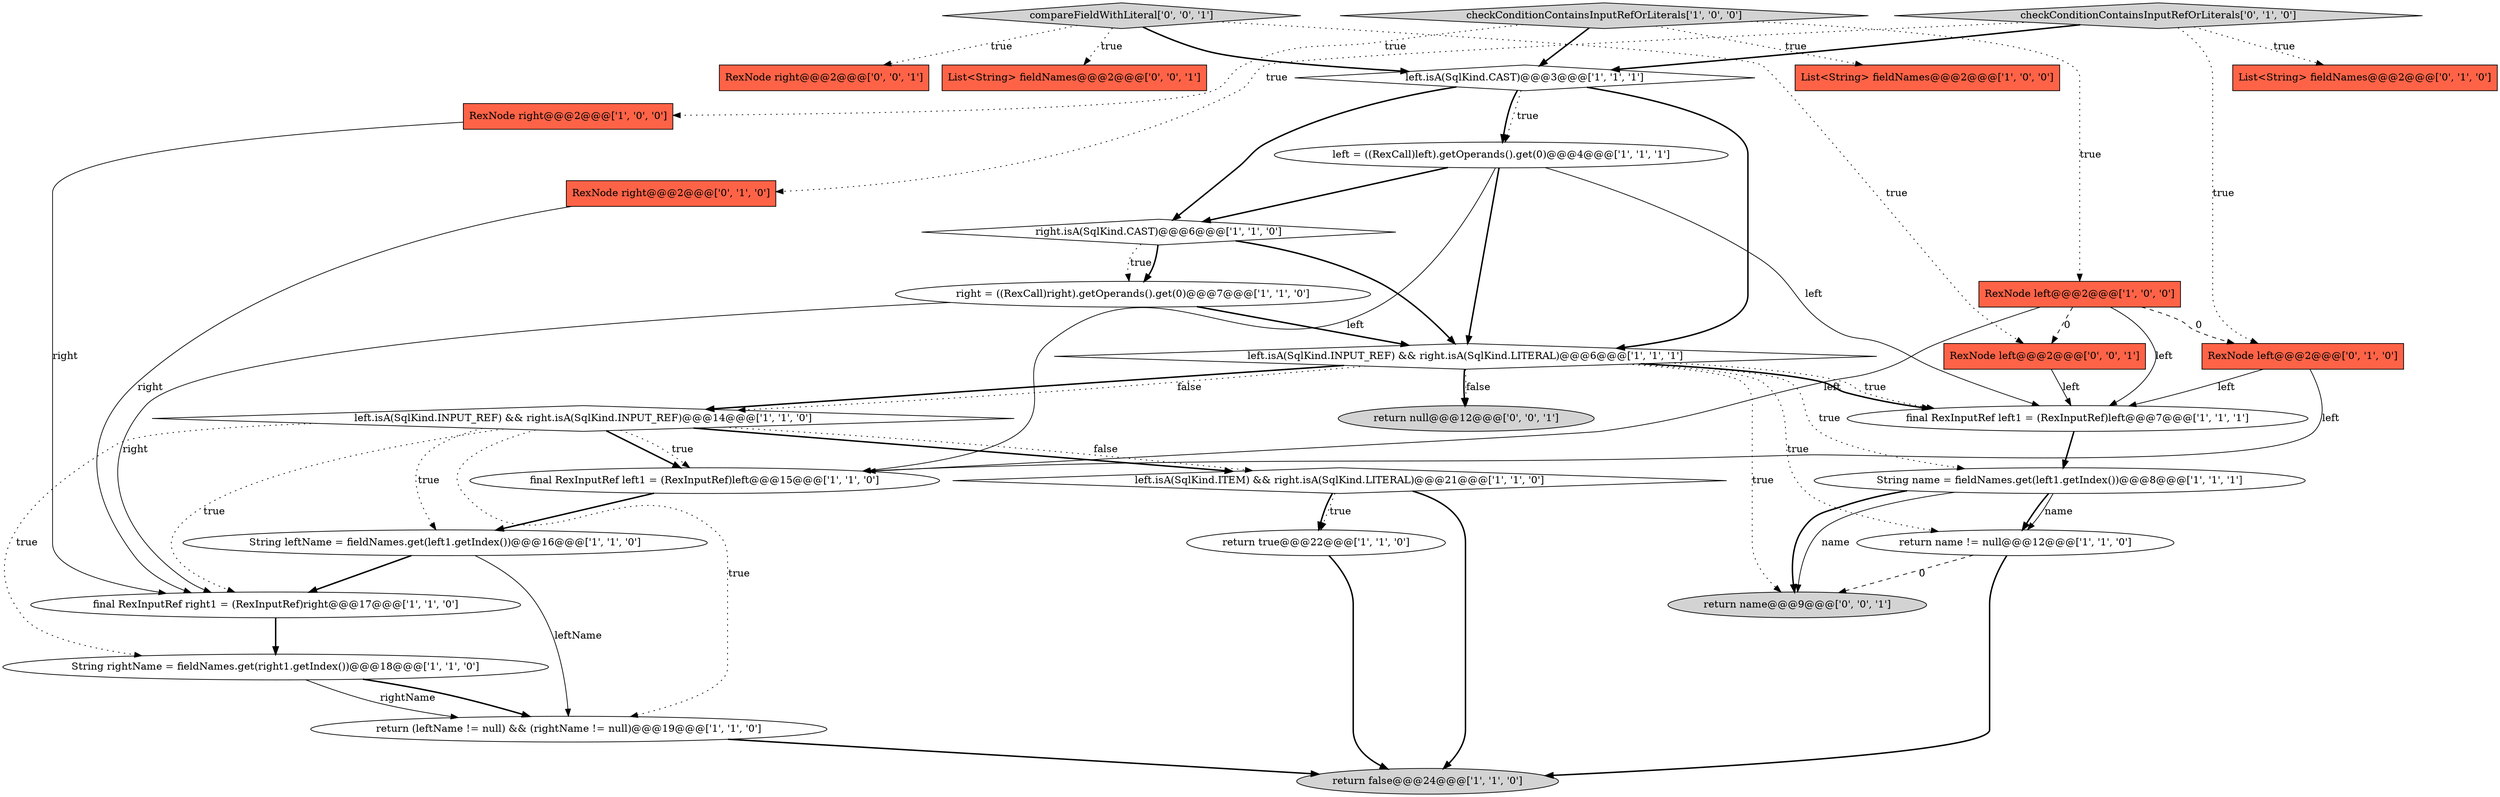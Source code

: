 digraph {
26 [style = filled, label = "RexNode right@@@2@@@['0', '0', '1']", fillcolor = tomato, shape = box image = "AAA0AAABBB3BBB"];
9 [style = filled, label = "left.isA(SqlKind.ITEM) && right.isA(SqlKind.LITERAL)@@@21@@@['1', '1', '0']", fillcolor = white, shape = diamond image = "AAA0AAABBB1BBB"];
8 [style = filled, label = "return true@@@22@@@['1', '1', '0']", fillcolor = white, shape = ellipse image = "AAA0AAABBB1BBB"];
6 [style = filled, label = "left.isA(SqlKind.CAST)@@@3@@@['1', '1', '1']", fillcolor = white, shape = diamond image = "AAA0AAABBB1BBB"];
11 [style = filled, label = "left.isA(SqlKind.INPUT_REF) && right.isA(SqlKind.INPUT_REF)@@@14@@@['1', '1', '0']", fillcolor = white, shape = diamond image = "AAA0AAABBB1BBB"];
24 [style = filled, label = "RexNode left@@@2@@@['0', '1', '0']", fillcolor = tomato, shape = box image = "AAA1AAABBB2BBB"];
20 [style = filled, label = "return (leftName != null) && (rightName != null)@@@19@@@['1', '1', '0']", fillcolor = white, shape = ellipse image = "AAA0AAABBB1BBB"];
5 [style = filled, label = "return name != null@@@12@@@['1', '1', '0']", fillcolor = white, shape = ellipse image = "AAA0AAABBB1BBB"];
17 [style = filled, label = "checkConditionContainsInputRefOrLiterals['1', '0', '0']", fillcolor = lightgray, shape = diamond image = "AAA0AAABBB1BBB"];
30 [style = filled, label = "return null@@@12@@@['0', '0', '1']", fillcolor = lightgray, shape = ellipse image = "AAA0AAABBB3BBB"];
23 [style = filled, label = "List<String> fieldNames@@@2@@@['0', '1', '0']", fillcolor = tomato, shape = box image = "AAA0AAABBB2BBB"];
0 [style = filled, label = "left.isA(SqlKind.INPUT_REF) && right.isA(SqlKind.LITERAL)@@@6@@@['1', '1', '1']", fillcolor = white, shape = diamond image = "AAA0AAABBB1BBB"];
10 [style = filled, label = "left = ((RexCall)left).getOperands().get(0)@@@4@@@['1', '1', '1']", fillcolor = white, shape = ellipse image = "AAA0AAABBB1BBB"];
14 [style = filled, label = "RexNode left@@@2@@@['1', '0', '0']", fillcolor = tomato, shape = box image = "AAA1AAABBB1BBB"];
1 [style = filled, label = "String name = fieldNames.get(left1.getIndex())@@@8@@@['1', '1', '1']", fillcolor = white, shape = ellipse image = "AAA0AAABBB1BBB"];
29 [style = filled, label = "return name@@@9@@@['0', '0', '1']", fillcolor = lightgray, shape = ellipse image = "AAA0AAABBB3BBB"];
28 [style = filled, label = "RexNode left@@@2@@@['0', '0', '1']", fillcolor = tomato, shape = box image = "AAA0AAABBB3BBB"];
27 [style = filled, label = "compareFieldWithLiteral['0', '0', '1']", fillcolor = lightgray, shape = diamond image = "AAA0AAABBB3BBB"];
2 [style = filled, label = "RexNode right@@@2@@@['1', '0', '0']", fillcolor = tomato, shape = box image = "AAA0AAABBB1BBB"];
16 [style = filled, label = "String leftName = fieldNames.get(left1.getIndex())@@@16@@@['1', '1', '0']", fillcolor = white, shape = ellipse image = "AAA0AAABBB1BBB"];
19 [style = filled, label = "return false@@@24@@@['1', '1', '0']", fillcolor = lightgray, shape = ellipse image = "AAA0AAABBB1BBB"];
12 [style = filled, label = "right = ((RexCall)right).getOperands().get(0)@@@7@@@['1', '1', '0']", fillcolor = white, shape = ellipse image = "AAA0AAABBB1BBB"];
13 [style = filled, label = "right.isA(SqlKind.CAST)@@@6@@@['1', '1', '0']", fillcolor = white, shape = diamond image = "AAA0AAABBB1BBB"];
25 [style = filled, label = "List<String> fieldNames@@@2@@@['0', '0', '1']", fillcolor = tomato, shape = box image = "AAA0AAABBB3BBB"];
22 [style = filled, label = "RexNode right@@@2@@@['0', '1', '0']", fillcolor = tomato, shape = box image = "AAA0AAABBB2BBB"];
15 [style = filled, label = "final RexInputRef left1 = (RexInputRef)left@@@15@@@['1', '1', '0']", fillcolor = white, shape = ellipse image = "AAA0AAABBB1BBB"];
21 [style = filled, label = "checkConditionContainsInputRefOrLiterals['0', '1', '0']", fillcolor = lightgray, shape = diamond image = "AAA0AAABBB2BBB"];
3 [style = filled, label = "List<String> fieldNames@@@2@@@['1', '0', '0']", fillcolor = tomato, shape = box image = "AAA0AAABBB1BBB"];
7 [style = filled, label = "final RexInputRef left1 = (RexInputRef)left@@@7@@@['1', '1', '1']", fillcolor = white, shape = ellipse image = "AAA0AAABBB1BBB"];
18 [style = filled, label = "String rightName = fieldNames.get(right1.getIndex())@@@18@@@['1', '1', '0']", fillcolor = white, shape = ellipse image = "AAA0AAABBB1BBB"];
4 [style = filled, label = "final RexInputRef right1 = (RexInputRef)right@@@17@@@['1', '1', '0']", fillcolor = white, shape = ellipse image = "AAA0AAABBB1BBB"];
1->5 [style = bold, label=""];
14->24 [style = dashed, label="0"];
1->5 [style = solid, label="name"];
0->30 [style = bold, label=""];
2->4 [style = solid, label="right"];
7->1 [style = bold, label=""];
0->5 [style = dotted, label="true"];
27->25 [style = dotted, label="true"];
13->12 [style = dotted, label="true"];
17->6 [style = bold, label=""];
21->6 [style = bold, label=""];
14->28 [style = dashed, label="0"];
8->19 [style = bold, label=""];
27->26 [style = dotted, label="true"];
28->7 [style = solid, label="left"];
17->14 [style = dotted, label="true"];
24->7 [style = solid, label="left"];
0->11 [style = bold, label=""];
21->22 [style = dotted, label="true"];
1->29 [style = solid, label="name"];
4->18 [style = bold, label=""];
6->0 [style = bold, label=""];
12->4 [style = solid, label="right"];
11->4 [style = dotted, label="true"];
5->29 [style = dashed, label="0"];
11->18 [style = dotted, label="true"];
10->7 [style = solid, label="left"];
24->15 [style = solid, label="left"];
11->9 [style = bold, label=""];
12->0 [style = bold, label=""];
15->16 [style = bold, label=""];
9->8 [style = bold, label=""];
17->3 [style = dotted, label="true"];
27->6 [style = bold, label=""];
11->15 [style = bold, label=""];
0->7 [style = bold, label=""];
9->8 [style = dotted, label="true"];
6->10 [style = dotted, label="true"];
0->30 [style = dotted, label="false"];
27->28 [style = dotted, label="true"];
11->20 [style = dotted, label="true"];
5->19 [style = bold, label=""];
18->20 [style = bold, label=""];
0->29 [style = dotted, label="true"];
0->11 [style = dotted, label="false"];
13->12 [style = bold, label=""];
21->24 [style = dotted, label="true"];
10->13 [style = bold, label=""];
18->20 [style = solid, label="rightName"];
21->23 [style = dotted, label="true"];
6->10 [style = bold, label=""];
11->9 [style = dotted, label="false"];
6->13 [style = bold, label=""];
10->0 [style = bold, label=""];
11->16 [style = dotted, label="true"];
14->15 [style = solid, label="left"];
9->19 [style = bold, label=""];
13->0 [style = bold, label=""];
17->2 [style = dotted, label="true"];
16->4 [style = bold, label=""];
16->20 [style = solid, label="leftName"];
11->15 [style = dotted, label="true"];
20->19 [style = bold, label=""];
1->29 [style = bold, label=""];
14->7 [style = solid, label="left"];
22->4 [style = solid, label="right"];
10->15 [style = solid, label="left"];
0->7 [style = dotted, label="true"];
0->1 [style = dotted, label="true"];
}
